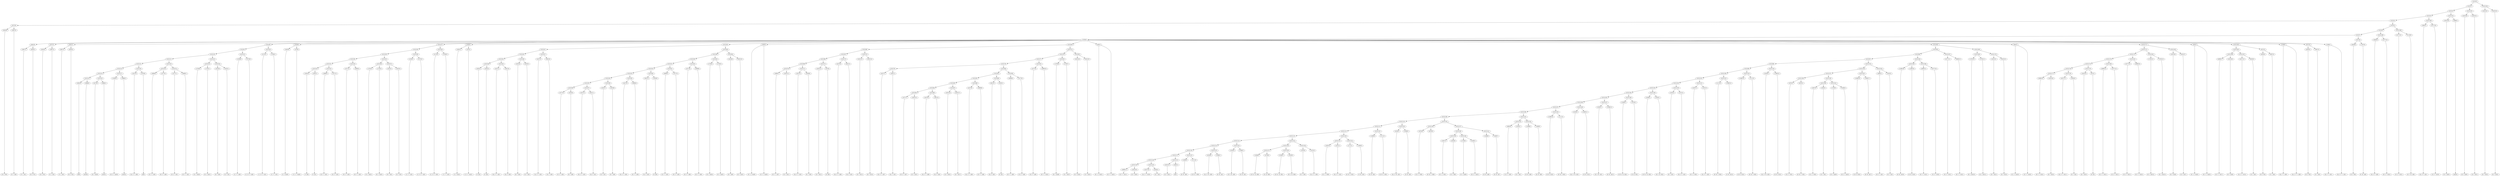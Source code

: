 digraph sample{
"L4626(0)"->"[D  E  F](0)"
"L3807(0)"->"[F  G  A](0)"
"L5073(0)"->"L4626(0)"
"L5073(0)"->"L3807(0)"
"L3807(1)"->"[F  G  A](1)"
"L4626(1)"->"[D  E  F](1)"
"L4642(0)"->"L3807(1)"
"L4642(0)"->"L4626(1)"
"L4626(2)"->"[D  E  F](2)"
"L3807(2)"->"[F  G  A](2)"
"L5073(1)"->"L4626(2)"
"L5073(1)"->"L3807(2)"
"L3807(3)"->"[F  G  A](3)"
"L4626(3)"->"[D  E  F](3)"
"L4642(1)"->"L3807(3)"
"L4642(1)"->"L4626(3)"
"L2863(0)"->"[D](0)"
"L3988(0)"->"[rest](0)"
"L5252(15)"->"L2863(0)"
"L5252(15)"->"L3988(0)"
"L4373(0)"->"[D  F  Ais](0)"
"L3988(1)"->"[rest](1)"
"L5252(16)"->"L4373(0)"
"L5252(16)"->"L3988(1)"
"L5252(14)"->"L5252(15)"
"L5252(14)"->"L5252(16)"
"L3280(0)"->"[D  E  G  Ais](0)"
"L3988(2)"->"[rest](2)"
"L5252(17)"->"L3280(0)"
"L5252(17)"->"L3988(2)"
"L5252(13)"->"L5252(14)"
"L5252(13)"->"L5252(17)"
"L4257(0)"->"[Cis  E  G  A](0)"
"L1979(0)"->"[A](0)"
"L5252(18)"->"L4257(0)"
"L5252(18)"->"L1979(0)"
"L5252(12)"->"L5252(13)"
"L5252(12)"->"L5252(18)"
"L4999(0)"->"[D  F  G  A](0)"
"L2577(0)"->"[D  E  F  A](0)"
"L5252(20)"->"L4999(0)"
"L5252(20)"->"L2577(0)"
"L2577(1)"->"[D  E  F  A](1)"
"L4999(1)"->"[D  F  G  A](1)"
"L5252(21)"->"L2577(1)"
"L5252(21)"->"L4999(1)"
"L5252(19)"->"L5252(20)"
"L5252(19)"->"L5252(21)"
"L5252(11)"->"L5252(12)"
"L5252(11)"->"L5252(19)"
"L1785(0)"->"[D  G  Ais](0)"
"L1785(1)"->"[D  G  Ais](1)"
"L5252(23)"->"L1785(0)"
"L5252(23)"->"L1785(1)"
"L3453(0)"->"[D  F  A](0)"
"L3453(1)"->"[D  F  A](1)"
"L5252(24)"->"L3453(0)"
"L5252(24)"->"L3453(1)"
"L5252(22)"->"L5252(23)"
"L5252(22)"->"L5252(24)"
"L5252(10)"->"L5252(11)"
"L5252(10)"->"L5252(22)"
"L1590(0)"->"[C  F  G  A](0)"
"L3176(0)"->"[C  D  E  F  A](0)"
"L5252(25)"->"L1590(0)"
"L5252(25)"->"L3176(0)"
"L5252(9)"->"L5252(10)"
"L5252(9)"->"L5252(25)"
"L3176(1)"->"[C  D  E  F  A](1)"
"L1590(1)"->"[C  F  G  A](1)"
"L5252(26)"->"L3176(1)"
"L5252(26)"->"L1590(1)"
"L5252(8)"->"L5252(9)"
"L5252(8)"->"L5252(26)"
"L3403(0)"->"[C  E  Ais](0)"
"L470(0)"->"[C  E  G  Ais](0)"
"L3439(0)"->"L3403(0)"
"L3439(0)"->"L470(0)"
"L2942(0)"->"[F  A](0)"
"L2942(1)"->"[F  A](1)"
"L5252(32)"->"L2942(0)"
"L5252(32)"->"L2942(1)"
"L4999(2)"->"[D  F  G  A](2)"
"L2577(2)"->"[D  E  F  A](2)"
"L5252(33)"->"L4999(2)"
"L5252(33)"->"L2577(2)"
"L5252(31)"->"L5252(32)"
"L5252(31)"->"L5252(33)"
"L2577(3)"->"[D  E  F  A](3)"
"L4999(3)"->"[D  F  G  A](3)"
"L5252(34)"->"L2577(3)"
"L5252(34)"->"L4999(3)"
"L5252(30)"->"L5252(31)"
"L5252(30)"->"L5252(34)"
"L1785(2)"->"[D  G  Ais](2)"
"L1785(3)"->"[D  G  Ais](3)"
"L5252(36)"->"L1785(2)"
"L5252(36)"->"L1785(3)"
"L3453(2)"->"[D  F  A](2)"
"L3453(3)"->"[D  F  A](3)"
"L5252(37)"->"L3453(2)"
"L5252(37)"->"L3453(3)"
"L5252(35)"->"L5252(36)"
"L5252(35)"->"L5252(37)"
"L5252(29)"->"L5252(30)"
"L5252(29)"->"L5252(35)"
"L1590(2)"->"[C  F  G  A](2)"
"L3176(2)"->"[C  D  E  F  A](2)"
"L5252(38)"->"L1590(2)"
"L5252(38)"->"L3176(2)"
"L5252(28)"->"L5252(29)"
"L5252(28)"->"L5252(38)"
"L3176(3)"->"[C  D  E  F  A](3)"
"L1590(3)"->"[C  F  G  A](3)"
"L5252(39)"->"L3176(3)"
"L5252(39)"->"L1590(3)"
"L5252(27)"->"L5252(28)"
"L5252(27)"->"L5252(39)"
"L3403(1)"->"[C  E  Ais](1)"
"L470(1)"->"[C  E  G  Ais](1)"
"L3439(1)"->"L3403(1)"
"L3439(1)"->"L470(1)"
"L2942(2)"->"[F  A](2)"
"L2942(3)"->"[F  A](3)"
"L5252(44)"->"L2942(2)"
"L5252(44)"->"L2942(3)"
"L4257(1)"->"[Cis  E  G  A](1)"
"L3821(0)"->"[Cis  E  A](0)"
"L5252(45)"->"L4257(1)"
"L5252(45)"->"L3821(0)"
"L5252(43)"->"L5252(44)"
"L5252(43)"->"L5252(45)"
"L3453(4)"->"[D  F  A](4)"
"L3453(5)"->"[D  F  A](5)"
"L5252(46)"->"L3453(4)"
"L5252(46)"->"L3453(5)"
"L5252(42)"->"L5252(43)"
"L5252(42)"->"L5252(46)"
"L4257(2)"->"[Cis  E  G  A](2)"
"L3941(0)"->"[Cis  G  A](0)"
"L5252(47)"->"L4257(2)"
"L5252(47)"->"L3941(0)"
"L5252(41)"->"L5252(42)"
"L5252(41)"->"L5252(47)"
"L2577(4)"->"[D  E  F  A](4)"
"L3453(6)"->"[D  F  A](6)"
"L5252(56)"->"L2577(4)"
"L5252(56)"->"L3453(6)"
"L4257(3)"->"[Cis  E  G  A](3)"
"L3821(1)"->"[Cis  E  A](1)"
"L5252(57)"->"L4257(3)"
"L5252(57)"->"L3821(1)"
"L5252(55)"->"L5252(56)"
"L5252(55)"->"L5252(57)"
"L3453(7)"->"[D  F  A](7)"
"L3453(8)"->"[D  F  A](8)"
"L5252(58)"->"L3453(7)"
"L5252(58)"->"L3453(8)"
"L5252(54)"->"L5252(55)"
"L5252(54)"->"L5252(58)"
"L4257(4)"->"[Cis  E  G  A](4)"
"L4999(4)"->"[D  F  G  A](4)"
"L5252(59)"->"L4257(4)"
"L5252(59)"->"L4999(4)"
"L5252(53)"->"L5252(54)"
"L5252(53)"->"L5252(59)"
"L3821(2)"->"[Cis  E  A](2)"
"L1829(0)"->"[E  A](0)"
"L5252(60)"->"L3821(2)"
"L5252(60)"->"L1829(0)"
"L5252(52)"->"L5252(53)"
"L5252(52)"->"L5252(60)"
"L4999(5)"->"[D  F  G  A](5)"
"L2577(5)"->"[D  E  F  A](5)"
"L5252(61)"->"L4999(5)"
"L5252(61)"->"L2577(5)"
"L5252(51)"->"L5252(52)"
"L5252(51)"->"L5252(61)"
"L2577(6)"->"[D  E  F  A](6)"
"L4999(6)"->"[D  F  G  A](6)"
"L5252(62)"->"L2577(6)"
"L5252(62)"->"L4999(6)"
"L5252(50)"->"L5252(51)"
"L5252(50)"->"L5252(62)"
"L1785(4)"->"[D  G  Ais](4)"
"L1785(5)"->"[D  G  Ais](5)"
"L5252(63)"->"L1785(4)"
"L5252(63)"->"L1785(5)"
"L5252(49)"->"L5252(50)"
"L5252(49)"->"L5252(63)"
"L3453(9)"->"[D  F  A](9)"
"L3453(10)"->"[D  F  A](10)"
"L5252(64)"->"L3453(9)"
"L5252(64)"->"L3453(10)"
"L5252(48)"->"L5252(49)"
"L5252(48)"->"L5252(64)"
"L5252(40)"->"L5252(41)"
"L5252(40)"->"L5252(48)"
"L483(0)"->"[E  G  A  Ais](0)"
"L483(0)"->"[E  F  G  Ais](0)"
"L4999(7)"->"[D  F  G  A](7)"
"L3453(11)"->"[D  F  A](11)"
"L5252(70)"->"L4999(7)"
"L5252(70)"->"L3453(11)"
"L4257(5)"->"[Cis  E  G  A](5)"
"L4028(0)"->"[E  G  A](0)"
"L5252(71)"->"L4257(5)"
"L5252(71)"->"L4028(0)"
"L5252(69)"->"L5252(70)"
"L5252(69)"->"L5252(71)"
"L3453(12)"->"[D  F  A](12)"
"L675(0)"->"[D  A](0)"
"L5252(72)"->"L3453(12)"
"L5252(72)"->"L675(0)"
"L5252(68)"->"L5252(69)"
"L5252(68)"->"L5252(72)"
"L4257(6)"->"[Cis  E  G  A](6)"
"L3821(3)"->"[Cis  E  A](3)"
"L5252(73)"->"L4257(6)"
"L5252(73)"->"L3821(3)"
"L5252(67)"->"L5252(68)"
"L5252(67)"->"L5252(73)"
"L3453(13)"->"[D  F  A](13)"
"L3453(14)"->"[D  F  A](14)"
"L5252(74)"->"L3453(13)"
"L5252(74)"->"L3453(14)"
"L5252(66)"->"L5252(67)"
"L5252(66)"->"L5252(74)"
"L4257(7)"->"[Cis  E  G  A](7)"
"L3941(1)"->"[Cis  G  A](1)"
"L5252(79)"->"L4257(7)"
"L5252(79)"->"L3941(1)"
"L2577(7)"->"[D  E  F  A](7)"
"L3453(15)"->"[D  F  A](15)"
"L5252(85)"->"L2577(7)"
"L5252(85)"->"L3453(15)"
"L4257(8)"->"[Cis  E  G  A](8)"
"L3821(4)"->"[Cis  E  A](4)"
"L5252(86)"->"L4257(8)"
"L5252(86)"->"L3821(4)"
"L5252(84)"->"L5252(85)"
"L5252(84)"->"L5252(86)"
"L3453(16)"->"[D  F  A](16)"
"L3453(17)"->"[D  F  A](17)"
"L5252(87)"->"L3453(16)"
"L5252(87)"->"L3453(17)"
"L5252(83)"->"L5252(84)"
"L5252(83)"->"L5252(87)"
"L4257(9)"->"[Cis  E  G  A](9)"
"L4999(8)"->"[D  F  G  A](8)"
"L5252(88)"->"L4257(9)"
"L5252(88)"->"L4999(8)"
"L5252(82)"->"L5252(83)"
"L5252(82)"->"L5252(88)"
"L3821(5)"->"[Cis  E  A](5)"
"L1829(1)"->"[E  A](1)"
"L5252(89)"->"L3821(5)"
"L5252(89)"->"L1829(1)"
"L5252(81)"->"L5252(82)"
"L5252(81)"->"L5252(89)"
"L4999(9)"->"[D  F  G  A](9)"
"L2577(8)"->"[D  E  F  A](8)"
"L5252(90)"->"L4999(9)"
"L5252(90)"->"L2577(8)"
"L5252(80)"->"L5252(81)"
"L5252(80)"->"L5252(90)"
"L5252(78)"->"L5252(79)"
"L5252(78)"->"L5252(80)"
"L2577(9)"->"[D  E  F  A](9)"
"L4999(10)"->"[D  F  G  A](10)"
"L5252(91)"->"L2577(9)"
"L5252(91)"->"L4999(10)"
"L5252(77)"->"L5252(78)"
"L5252(77)"->"L5252(91)"
"L1785(6)"->"[D  G  Ais](6)"
"L1785(7)"->"[D  G  Ais](7)"
"L5252(92)"->"L1785(6)"
"L5252(92)"->"L1785(7)"
"L5252(76)"->"L5252(77)"
"L5252(76)"->"L5252(92)"
"L3453(18)"->"[D  F  A](18)"
"L3453(19)"->"[D  F  A](19)"
"L5252(93)"->"L3453(18)"
"L5252(93)"->"L3453(19)"
"L5252(75)"->"L5252(76)"
"L5252(75)"->"L5252(93)"
"L5252(65)"->"L5252(66)"
"L5252(65)"->"L5252(75)"
"L483(1)"->"[E  G  A  Ais](1)"
"L483(1)"->"[E  F  G  Ais](1)"
"L4999(11)"->"[D  F  G  A](11)"
"L3453(20)"->"[D  F  A](20)"
"L5252(119)"->"L4999(11)"
"L5252(119)"->"L3453(20)"
"L4257(10)"->"[Cis  E  G  A](10)"
"L4028(1)"->"[E  G  A](1)"
"L5252(120)"->"L4257(10)"
"L5252(120)"->"L4028(1)"
"L5252(118)"->"L5252(119)"
"L5252(118)"->"L5252(120)"
"L3453(21)"->"[D  F  A](21)"
"L2863(1)"->"[D](1)"
"L5252(121)"->"L3453(21)"
"L5252(121)"->"L2863(1)"
"L5252(117)"->"L5252(118)"
"L5252(117)"->"L5252(121)"
"L1489(0)"->"[D  Fis  A](0)"
"L1111(0)"->"[D  Fis  A  B](0)"
"L5252(122)"->"L1489(0)"
"L5252(122)"->"L1111(0)"
"L5252(116)"->"L5252(117)"
"L5252(116)"->"L5252(122)"
"L4328(0)"->"[Cis  D  Fis  A](0)"
"L1489(1)"->"[D  Fis  A](1)"
"L5252(123)"->"L4328(0)"
"L5252(123)"->"L1489(1)"
"L5252(115)"->"L5252(116)"
"L5252(115)"->"L5252(123)"
"L3295(0)"->"[D  E  Fis  A](0)"
"L1489(2)"->"[D  Fis  A](2)"
"L5252(124)"->"L3295(0)"
"L5252(124)"->"L1489(2)"
"L5252(114)"->"L5252(115)"
"L5252(114)"->"L5252(124)"
"L2268(0)"->"[D  Fis  Gis  B](0)"
"L4739(0)"->"[D  Gis  B](0)"
"L5252(127)"->"L2268(0)"
"L5252(127)"->"L4739(0)"
"L2268(1)"->"[D  Fis  Gis  B](1)"
"L3429(0)"->"[D  E  Gis  B](0)"
"L5252(128)"->"L2268(1)"
"L5252(128)"->"L3429(0)"
"L5252(126)"->"L5252(127)"
"L5252(126)"->"L5252(128)"
"L1043(0)"->"[D  G  A](0)"
"L2251(0)"->"[Cis  D  G  A](0)"
"L5252(129)"->"L1043(0)"
"L5252(129)"->"L2251(0)"
"L5252(125)"->"L5252(126)"
"L5252(125)"->"L5252(129)"
"L5252(113)"->"L5252(114)"
"L5252(113)"->"L5252(125)"
"L2467(0)"->"[D  G  A  B](0)"
"L2251(1)"->"[Cis  D  G  A](1)"
"L5252(131)"->"L2467(0)"
"L5252(131)"->"L2251(1)"
"L1111(1)"->"[D  Fis  A  B](1)"
"L1489(3)"->"[D  Fis  A](3)"
"L5252(132)"->"L1111(1)"
"L5252(132)"->"L1489(3)"
"L5252(130)"->"L5252(131)"
"L5252(130)"->"L5252(132)"
"L5252(112)"->"L5252(113)"
"L5252(112)"->"L5252(130)"
"L1489(4)"->"[D  Fis  A](4)"
"L1111(2)"->"[D  Fis  A  B](2)"
"L5252(133)"->"L1489(4)"
"L5252(133)"->"L1111(2)"
"L5252(111)"->"L5252(112)"
"L5252(111)"->"L5252(133)"
"L4328(1)"->"[Cis  D  Fis  A](1)"
"L1489(5)"->"[D  Fis  A](5)"
"L5252(134)"->"L4328(1)"
"L5252(134)"->"L1489(5)"
"L5252(110)"->"L5252(111)"
"L5252(110)"->"L5252(134)"
"L3076(0)"->"[D  E  G  B](0)"
"L4679(0)"->"[D  Fis  G  B](0)"
"L5252(136)"->"L3076(0)"
"L5252(136)"->"L4679(0)"
"L2467(1)"->"[D  G  A  B](1)"
"L3056(0)"->"[D  G  B](0)"
"L5252(139)"->"L2467(1)"
"L5252(139)"->"L3056(0)"
"L1785(8)"->"[D  G  Ais](8)"
"L3280(1)"->"[D  E  G  Ais](1)"
"L5252(140)"->"L1785(8)"
"L5252(140)"->"L3280(1)"
"L5252(138)"->"L5252(139)"
"L5252(138)"->"L5252(140)"
"L1489(6)"->"[D  Fis  A](6)"
"L1489(7)"->"[D  Fis  A](7)"
"L5252(141)"->"L1489(6)"
"L5252(141)"->"L1489(7)"
"L5252(137)"->"L5252(138)"
"L5252(137)"->"L5252(141)"
"L5252(135)"->"L5252(136)"
"L5252(135)"->"L5252(137)"
"L5252(109)"->"L5252(110)"
"L5252(109)"->"L5252(135)"
"L4685(0)"->"[D  E  G  A](0)"
"L1043(1)"->"[D  G  A](1)"
"L5252(143)"->"L4685(0)"
"L5252(143)"->"L1043(1)"
"L1489(8)"->"[D  Fis  A](8)"
"L1489(9)"->"[D  Fis  A](9)"
"L5252(144)"->"L1489(8)"
"L5252(144)"->"L1489(9)"
"L5252(142)"->"L5252(143)"
"L5252(142)"->"L5252(144)"
"L5252(108)"->"L5252(109)"
"L5252(108)"->"L5252(142)"
"L1489(10)"->"[D  Fis  A](10)"
"L1111(3)"->"[D  Fis  A  B](3)"
"L5252(145)"->"L1489(10)"
"L5252(145)"->"L1111(3)"
"L5252(107)"->"L5252(108)"
"L5252(107)"->"L5252(145)"
"L4328(2)"->"[Cis  D  Fis  A](2)"
"L1489(11)"->"[D  Fis  A](11)"
"L5252(146)"->"L4328(2)"
"L5252(146)"->"L1489(11)"
"L5252(106)"->"L5252(107)"
"L5252(106)"->"L5252(146)"
"L3295(1)"->"[D  E  Fis  A](1)"
"L1489(12)"->"[D  Fis  A](12)"
"L5252(147)"->"L3295(1)"
"L5252(147)"->"L1489(12)"
"L5252(105)"->"L5252(106)"
"L5252(105)"->"L5252(147)"
"L2268(2)"->"[D  Fis  Gis  B](2)"
"L4739(1)"->"[D  Gis  B](1)"
"L5252(148)"->"L2268(2)"
"L5252(148)"->"L4739(1)"
"L5252(104)"->"L5252(105)"
"L5252(104)"->"L5252(148)"
"L2268(3)"->"[D  Fis  Gis  B](3)"
"L3429(1)"->"[D  E  Gis  B](1)"
"L5252(149)"->"L2268(3)"
"L5252(149)"->"L3429(1)"
"L5252(103)"->"L5252(104)"
"L5252(103)"->"L5252(149)"
"L1043(2)"->"[D  G  A](2)"
"L2251(2)"->"[Cis  D  G  A](2)"
"L5252(150)"->"L1043(2)"
"L5252(150)"->"L2251(2)"
"L5252(102)"->"L5252(103)"
"L5252(102)"->"L5252(150)"
"L2467(2)"->"[D  G  A  B](2)"
"L2251(3)"->"[Cis  D  G  A](3)"
"L5252(151)"->"L2467(2)"
"L5252(151)"->"L2251(3)"
"L5252(101)"->"L5252(102)"
"L5252(101)"->"L5252(151)"
"L1111(4)"->"[D  Fis  A  B](4)"
"L1489(13)"->"[D  Fis  A](13)"
"L5252(152)"->"L1111(4)"
"L5252(152)"->"L1489(13)"
"L5252(100)"->"L5252(101)"
"L5252(100)"->"L5252(152)"
"L1489(14)"->"[D  Fis  A](14)"
"L1111(5)"->"[D  Fis  A  B](5)"
"L5252(153)"->"L1489(14)"
"L5252(153)"->"L1111(5)"
"L5252(99)"->"L5252(100)"
"L5252(99)"->"L5252(153)"
"L4328(3)"->"[Cis  D  Fis  A](3)"
"L1489(15)"->"[D  Fis  A](15)"
"L5252(154)"->"L4328(3)"
"L5252(154)"->"L1489(15)"
"L5252(98)"->"L5252(99)"
"L5252(98)"->"L5252(154)"
"L3076(1)"->"[D  E  G  B](1)"
"L4679(1)"->"[D  Fis  G  B](1)"
"L5252(158)"->"L3076(1)"
"L5252(158)"->"L4679(1)"
"L2467(3)"->"[D  G  A  B](3)"
"L3056(1)"->"[D  G  B](1)"
"L5252(160)"->"L2467(3)"
"L5252(160)"->"L3056(1)"
"L1785(9)"->"[D  G  Ais](9)"
"L3280(2)"->"[D  E  G  Ais](2)"
"L5252(161)"->"L1785(9)"
"L5252(161)"->"L3280(2)"
"L5252(159)"->"L5252(160)"
"L5252(159)"->"L5252(161)"
"L5252(157)"->"L5252(158)"
"L5252(157)"->"L5252(159)"
"L1489(16)"->"[D  Fis  A](16)"
"L1489(17)"->"[D  Fis  A](17)"
"L5252(162)"->"L1489(16)"
"L5252(162)"->"L1489(17)"
"L5252(156)"->"L5252(157)"
"L5252(156)"->"L5252(162)"
"L4685(1)"->"[D  E  G  A](1)"
"L1043(3)"->"[D  G  A](3)"
"L5252(163)"->"L4685(1)"
"L5252(163)"->"L1043(3)"
"L5252(155)"->"L5252(156)"
"L5252(155)"->"L5252(163)"
"L5252(97)"->"L5252(98)"
"L5252(97)"->"L5252(155)"
"L1489(18)"->"[D  Fis  A](18)"
"L1489(19)"->"[D  Fis  A](19)"
"L5252(165)"->"L1489(18)"
"L5252(165)"->"L1489(19)"
"L4999(12)"->"[D  F  G  A](12)"
"L2577(10)"->"[D  E  F  A](10)"
"L5252(166)"->"L4999(12)"
"L5252(166)"->"L2577(10)"
"L5252(164)"->"L5252(165)"
"L5252(164)"->"L5252(166)"
"L5252(96)"->"L5252(97)"
"L5252(96)"->"L5252(164)"
"L2577(11)"->"[D  E  F  A](11)"
"L4999(13)"->"[D  F  G  A](13)"
"L5252(167)"->"L2577(11)"
"L5252(167)"->"L4999(13)"
"L5252(95)"->"L5252(96)"
"L5252(95)"->"L5252(167)"
"L1785(10)"->"[D  G  Ais](10)"
"L1785(11)"->"[D  G  Ais](11)"
"L5252(169)"->"L1785(10)"
"L5252(169)"->"L1785(11)"
"L3453(22)"->"[D  F  A](22)"
"L3453(23)"->"[D  F  A](23)"
"L5252(170)"->"L3453(22)"
"L5252(170)"->"L3453(23)"
"L5252(168)"->"L5252(169)"
"L5252(168)"->"L5252(170)"
"L5252(94)"->"L5252(95)"
"L5252(94)"->"L5252(168)"
"L483(2)"->"[E  G  A  Ais](2)"
"L483(2)"->"[E  F  G  Ais](2)"
"L4999(14)"->"[D  F  G  A](14)"
"L3453(24)"->"[D  F  A](24)"
"L5252(177)"->"L4999(14)"
"L5252(177)"->"L3453(24)"
"L4257(11)"->"[Cis  E  G  A](11)"
"L4028(2)"->"[E  G  A](2)"
"L5252(178)"->"L4257(11)"
"L5252(178)"->"L4028(2)"
"L5252(176)"->"L5252(177)"
"L5252(176)"->"L5252(178)"
"L3453(25)"->"[D  F  A](25)"
"L675(1)"->"[D  A](1)"
"L5252(179)"->"L3453(25)"
"L5252(179)"->"L675(1)"
"L5252(175)"->"L5252(176)"
"L5252(175)"->"L5252(179)"
"L4999(15)"->"[D  F  G  A](15)"
"L2577(12)"->"[D  E  F  A](12)"
"L5252(180)"->"L4999(15)"
"L5252(180)"->"L2577(12)"
"L5252(174)"->"L5252(175)"
"L5252(174)"->"L5252(180)"
"L2577(13)"->"[D  E  F  A](13)"
"L4999(16)"->"[D  F  G  A](16)"
"L5252(181)"->"L2577(13)"
"L5252(181)"->"L4999(16)"
"L5252(173)"->"L5252(174)"
"L5252(173)"->"L5252(181)"
"L1785(12)"->"[D  G  Ais](12)"
"L1785(13)"->"[D  G  Ais](13)"
"L5252(182)"->"L1785(12)"
"L5252(182)"->"L1785(13)"
"L5252(172)"->"L5252(173)"
"L5252(172)"->"L5252(182)"
"L3453(26)"->"[D  F  A](26)"
"L3453(27)"->"[D  F  A](27)"
"L5252(183)"->"L3453(26)"
"L5252(183)"->"L3453(27)"
"L5252(171)"->"L5252(172)"
"L5252(171)"->"L5252(183)"
"L483(3)"->"[E  G  A  Ais](3)"
"L483(3)"->"[E  F  G  Ais](3)"
"L4999(17)"->"[D  F  G  A](17)"
"L3453(28)"->"[D  F  A](28)"
"L5252(186)"->"L4999(17)"
"L5252(186)"->"L3453(28)"
"L4257(12)"->"[Cis  E  G  A](12)"
"L4028(3)"->"[E  G  A](3)"
"L5252(187)"->"L4257(12)"
"L5252(187)"->"L4028(3)"
"L5252(185)"->"L5252(186)"
"L5252(185)"->"L5252(187)"
"L4626(4)"->"[D  E  F](4)"
"L3807(4)"->"[F  G  A](4)"
"L5073(2)"->"L4626(4)"
"L5073(2)"->"L3807(4)"
"L5252(184)"->"L5252(185)"
"L5252(184)"->"L5073(2)"
"L2368(0)"->"[Cis  F  G  A](0)"
"L2368(0)"->"[Cis  E  F  G  A](0)"
"L4626(5)"->"[D  E  F](5)"
"L3807(5)"->"[F  G  A](5)"
"L5073(3)"->"L4626(5)"
"L5073(3)"->"L3807(5)"
"L2368(1)"->"[Cis  F  G  A](1)"
"L2368(1)"->"[Cis  E  F  G  A](1)"
"L5206(0)"->"L4642(0)"
"L5206(0)"->"L5073(1)"
"L5206(0)"->"L4642(1)"
"L5206(0)"->"L5252(8)"
"L5206(0)"->"L3439(0)"
"L5206(0)"->"L5252(27)"
"L5206(0)"->"L3439(1)"
"L5206(0)"->"L5252(40)"
"L5206(0)"->"L483(0)"
"L5206(0)"->"L5252(65)"
"L5206(0)"->"L483(1)"
"L5206(0)"->"L5252(94)"
"L5206(0)"->"L483(2)"
"L5206(0)"->"L5252(171)"
"L5206(0)"->"L483(3)"
"L5206(0)"->"L5252(184)"
"L5206(0)"->"L2368(0)"
"L5206(0)"->"L5073(3)"
"L5206(0)"->"L2368(1)"
"L4626(6)"->"[D  E  F](6)"
"L-1587(0)"->"[F  Gis  A](0)"
"L5073(4)"->"L4626(6)"
"L5073(4)"->"L-1587(0)"
"L5252(7)"->"L5206(0)"
"L5252(7)"->"L5073(4)"
"L3863(0)"->"[Cis  D  F  A](0)"
"L2577(14)"->"[D  E  F  A](14)"
"L5252(188)"->"L3863(0)"
"L5252(188)"->"L2577(14)"
"L5252(6)"->"L5252(7)"
"L5252(6)"->"L5252(188)"
"L2577(15)"->"[D  E  F  A](15)"
"L1134(0)"->"[D  F  Gis  A](0)"
"L5252(189)"->"L2577(15)"
"L5252(189)"->"L1134(0)"
"L5252(5)"->"L5252(6)"
"L5252(5)"->"L5252(189)"
"L5252(4)"->"L5073(0)"
"L5252(4)"->"L5252(5)"
"L3863(1)"->"[Cis  D  F  A](1)"
"L2577(16)"->"[D  E  F  A](16)"
"L5252(190)"->"L3863(1)"
"L5252(190)"->"L2577(16)"
"L5252(3)"->"L5252(4)"
"L5252(3)"->"L5252(190)"
"L3453(29)"->"[D  F  A](29)"
"L3988(3)"->"[rest](3)"
"L5252(191)"->"L3453(29)"
"L5252(191)"->"L3988(3)"
"L5252(2)"->"L5252(3)"
"L5252(2)"->"L5252(191)"
"L3453(30)"->"[D  F  A](30)"
"L3453(31)"->"[D  F  A](31)"
"L5252(192)"->"L3453(30)"
"L5252(192)"->"L3453(31)"
"L5252(1)"->"L5252(2)"
"L5252(1)"->"L5252(192)"
"L3453(32)"->"[D  F  A](32)"
"L3453(33)"->"[D  F  A](33)"
"L5252(193)"->"L3453(32)"
"L5252(193)"->"L3453(33)"
"L5252(0)"->"L5252(1)"
"L5252(0)"->"L5252(193)"
{rank = min; "L5252(0)"}
{rank = same; "L5252(1)"; "L5252(193)";}
{rank = same; "L5252(2)"; "L5252(192)"; "L3453(32)"; "L3453(33)";}
{rank = same; "L5252(3)"; "L5252(191)"; "L3453(30)"; "L3453(31)";}
{rank = same; "L5252(4)"; "L5252(190)"; "L3453(29)"; "L3988(3)";}
{rank = same; "L5073(0)"; "L5252(5)"; "L3863(1)"; "L2577(16)";}
{rank = same; "L4626(0)"; "L3807(0)"; "L5252(6)"; "L5252(189)";}
{rank = same; "L5252(7)"; "L5252(188)"; "L2577(15)"; "L1134(0)";}
{rank = same; "L5206(0)"; "L5073(4)"; "L3863(0)"; "L2577(14)";}
{rank = same; "L4642(0)"; "L5073(1)"; "L4642(1)"; "L5252(8)"; "L3439(0)"; "L5252(27)"; "L3439(1)"; "L5252(40)"; "L483(0)"; "L5252(65)"; "L483(1)"; "L5252(94)"; "L483(2)"; "L5252(171)"; "L483(3)"; "L5252(184)"; "L2368(0)"; "L5073(3)"; "L2368(1)"; "L4626(6)"; "L-1587(0)";}
{rank = same; "L3807(1)"; "L4626(1)"; "L4626(2)"; "L3807(2)"; "L3807(3)"; "L4626(3)"; "L5252(9)"; "L5252(26)"; "L3403(0)"; "L470(0)"; "L5252(28)"; "L5252(39)"; "L3403(1)"; "L470(1)"; "L5252(41)"; "L5252(48)"; "L5252(66)"; "L5252(75)"; "L5252(95)"; "L5252(168)"; "L5252(172)"; "L5252(183)"; "L5252(185)"; "L5073(2)"; "L4626(5)"; "L3807(5)";}
{rank = same; "L5252(10)"; "L5252(25)"; "L3176(1)"; "L1590(1)"; "L5252(29)"; "L5252(38)"; "L3176(3)"; "L1590(3)"; "L5252(42)"; "L5252(47)"; "L5252(49)"; "L5252(64)"; "L5252(67)"; "L5252(74)"; "L5252(76)"; "L5252(93)"; "L5252(96)"; "L5252(167)"; "L5252(169)"; "L5252(170)"; "L5252(173)"; "L5252(182)"; "L3453(26)"; "L3453(27)"; "L5252(186)"; "L5252(187)"; "L4626(4)"; "L3807(4)";}
{rank = same; "L5252(11)"; "L5252(22)"; "L1590(0)"; "L3176(0)"; "L5252(30)"; "L5252(35)"; "L1590(2)"; "L3176(2)"; "L5252(43)"; "L5252(46)"; "L4257(2)"; "L3941(0)"; "L5252(50)"; "L5252(63)"; "L3453(9)"; "L3453(10)"; "L5252(68)"; "L5252(73)"; "L3453(13)"; "L3453(14)"; "L5252(77)"; "L5252(92)"; "L3453(18)"; "L3453(19)"; "L5252(97)"; "L5252(164)"; "L2577(11)"; "L4999(13)"; "L1785(10)"; "L1785(11)"; "L3453(22)"; "L3453(23)"; "L5252(174)"; "L5252(181)"; "L1785(12)"; "L1785(13)"; "L4999(17)"; "L3453(28)"; "L4257(12)"; "L4028(3)";}
{rank = same; "L5252(12)"; "L5252(19)"; "L5252(23)"; "L5252(24)"; "L5252(31)"; "L5252(34)"; "L5252(36)"; "L5252(37)"; "L5252(44)"; "L5252(45)"; "L3453(4)"; "L3453(5)"; "L5252(51)"; "L5252(62)"; "L1785(4)"; "L1785(5)"; "L5252(69)"; "L5252(72)"; "L4257(6)"; "L3821(3)"; "L5252(78)"; "L5252(91)"; "L1785(6)"; "L1785(7)"; "L5252(98)"; "L5252(155)"; "L5252(165)"; "L5252(166)"; "L5252(175)"; "L5252(180)"; "L2577(13)"; "L4999(16)";}
{rank = same; "L5252(13)"; "L5252(18)"; "L5252(20)"; "L5252(21)"; "L1785(0)"; "L1785(1)"; "L3453(0)"; "L3453(1)"; "L5252(32)"; "L5252(33)"; "L2577(3)"; "L4999(3)"; "L1785(2)"; "L1785(3)"; "L3453(2)"; "L3453(3)"; "L2942(2)"; "L2942(3)"; "L4257(1)"; "L3821(0)"; "L5252(52)"; "L5252(61)"; "L2577(6)"; "L4999(6)"; "L5252(70)"; "L5252(71)"; "L3453(12)"; "L675(0)"; "L5252(79)"; "L5252(80)"; "L2577(9)"; "L4999(10)"; "L5252(99)"; "L5252(154)"; "L5252(156)"; "L5252(163)"; "L1489(18)"; "L1489(19)"; "L4999(12)"; "L2577(10)"; "L5252(176)"; "L5252(179)"; "L4999(15)"; "L2577(12)";}
{rank = same; "L5252(14)"; "L5252(17)"; "L4257(0)"; "L1979(0)"; "L4999(0)"; "L2577(0)"; "L2577(1)"; "L4999(1)"; "L2942(0)"; "L2942(1)"; "L4999(2)"; "L2577(2)"; "L5252(53)"; "L5252(60)"; "L4999(5)"; "L2577(5)"; "L4999(7)"; "L3453(11)"; "L4257(5)"; "L4028(0)"; "L4257(7)"; "L3941(1)"; "L5252(81)"; "L5252(90)"; "L5252(100)"; "L5252(153)"; "L4328(3)"; "L1489(15)"; "L5252(157)"; "L5252(162)"; "L4685(1)"; "L1043(3)"; "L5252(177)"; "L5252(178)"; "L3453(25)"; "L675(1)";}
{rank = same; "L5252(15)"; "L5252(16)"; "L3280(0)"; "L3988(2)"; "L5252(54)"; "L5252(59)"; "L3821(2)"; "L1829(0)"; "L5252(82)"; "L5252(89)"; "L4999(9)"; "L2577(8)"; "L5252(101)"; "L5252(152)"; "L1489(14)"; "L1111(5)"; "L5252(158)"; "L5252(159)"; "L1489(16)"; "L1489(17)"; "L4999(14)"; "L3453(24)"; "L4257(11)"; "L4028(2)";}
{rank = same; "L2863(0)"; "L3988(0)"; "L4373(0)"; "L3988(1)"; "L5252(55)"; "L5252(58)"; "L4257(4)"; "L4999(4)"; "L5252(83)"; "L5252(88)"; "L3821(5)"; "L1829(1)"; "L5252(102)"; "L5252(151)"; "L1111(4)"; "L1489(13)"; "L3076(1)"; "L4679(1)"; "L5252(160)"; "L5252(161)";}
{rank = same; "L5252(56)"; "L5252(57)"; "L3453(7)"; "L3453(8)"; "L5252(84)"; "L5252(87)"; "L4257(9)"; "L4999(8)"; "L5252(103)"; "L5252(150)"; "L2467(2)"; "L2251(3)"; "L2467(3)"; "L3056(1)"; "L1785(9)"; "L3280(2)";}
{rank = same; "L2577(4)"; "L3453(6)"; "L4257(3)"; "L3821(1)"; "L5252(85)"; "L5252(86)"; "L3453(16)"; "L3453(17)"; "L5252(104)"; "L5252(149)"; "L1043(2)"; "L2251(2)";}
{rank = same; "L2577(7)"; "L3453(15)"; "L4257(8)"; "L3821(4)"; "L5252(105)"; "L5252(148)"; "L2268(3)"; "L3429(1)";}
{rank = same; "L5252(106)"; "L5252(147)"; "L2268(2)"; "L4739(1)";}
{rank = same; "L5252(107)"; "L5252(146)"; "L3295(1)"; "L1489(12)";}
{rank = same; "L5252(108)"; "L5252(145)"; "L4328(2)"; "L1489(11)";}
{rank = same; "L5252(109)"; "L5252(142)"; "L1489(10)"; "L1111(3)";}
{rank = same; "L5252(110)"; "L5252(135)"; "L5252(143)"; "L5252(144)";}
{rank = same; "L5252(111)"; "L5252(134)"; "L5252(136)"; "L5252(137)"; "L4685(0)"; "L1043(1)"; "L1489(8)"; "L1489(9)";}
{rank = same; "L5252(112)"; "L5252(133)"; "L4328(1)"; "L1489(5)"; "L3076(0)"; "L4679(0)"; "L5252(138)"; "L5252(141)";}
{rank = same; "L5252(113)"; "L5252(130)"; "L1489(4)"; "L1111(2)"; "L5252(139)"; "L5252(140)"; "L1489(6)"; "L1489(7)";}
{rank = same; "L5252(114)"; "L5252(125)"; "L5252(131)"; "L5252(132)"; "L2467(1)"; "L3056(0)"; "L1785(8)"; "L3280(1)";}
{rank = same; "L5252(115)"; "L5252(124)"; "L5252(126)"; "L5252(129)"; "L2467(0)"; "L2251(1)"; "L1111(1)"; "L1489(3)";}
{rank = same; "L5252(116)"; "L5252(123)"; "L3295(0)"; "L1489(2)"; "L5252(127)"; "L5252(128)"; "L1043(0)"; "L2251(0)";}
{rank = same; "L5252(117)"; "L5252(122)"; "L4328(0)"; "L1489(1)"; "L2268(0)"; "L4739(0)"; "L2268(1)"; "L3429(0)";}
{rank = same; "L5252(118)"; "L5252(121)"; "L1489(0)"; "L1111(0)";}
{rank = same; "L5252(119)"; "L5252(120)"; "L3453(21)"; "L2863(1)";}
{rank = same; "L4999(11)"; "L3453(20)"; "L4257(10)"; "L4028(1)";}
{rank = max; "[A](0)"; "[C  D  E  F  A](0)"; "[C  D  E  F  A](1)"; "[C  D  E  F  A](2)"; "[C  D  E  F  A](3)"; "[C  E  Ais](0)"; "[C  E  Ais](1)"; "[C  E  G  Ais](0)"; "[C  E  G  Ais](1)"; "[C  F  G  A](0)"; "[C  F  G  A](1)"; "[C  F  G  A](2)"; "[C  F  G  A](3)"; "[Cis  D  F  A](0)"; "[Cis  D  F  A](1)"; "[Cis  D  Fis  A](0)"; "[Cis  D  Fis  A](1)"; "[Cis  D  Fis  A](2)"; "[Cis  D  Fis  A](3)"; "[Cis  D  G  A](0)"; "[Cis  D  G  A](1)"; "[Cis  D  G  A](2)"; "[Cis  D  G  A](3)"; "[Cis  E  A](0)"; "[Cis  E  A](1)"; "[Cis  E  A](2)"; "[Cis  E  A](3)"; "[Cis  E  A](4)"; "[Cis  E  A](5)"; "[Cis  E  F  G  A](0)"; "[Cis  E  F  G  A](1)"; "[Cis  E  G  A](0)"; "[Cis  E  G  A](1)"; "[Cis  E  G  A](10)"; "[Cis  E  G  A](11)"; "[Cis  E  G  A](12)"; "[Cis  E  G  A](2)"; "[Cis  E  G  A](3)"; "[Cis  E  G  A](4)"; "[Cis  E  G  A](5)"; "[Cis  E  G  A](6)"; "[Cis  E  G  A](7)"; "[Cis  E  G  A](8)"; "[Cis  E  G  A](9)"; "[Cis  F  G  A](0)"; "[Cis  F  G  A](1)"; "[Cis  G  A](0)"; "[Cis  G  A](1)"; "[D  A](0)"; "[D  A](1)"; "[D  E  F  A](0)"; "[D  E  F  A](1)"; "[D  E  F  A](10)"; "[D  E  F  A](11)"; "[D  E  F  A](12)"; "[D  E  F  A](13)"; "[D  E  F  A](14)"; "[D  E  F  A](15)"; "[D  E  F  A](16)"; "[D  E  F  A](2)"; "[D  E  F  A](3)"; "[D  E  F  A](4)"; "[D  E  F  A](5)"; "[D  E  F  A](6)"; "[D  E  F  A](7)"; "[D  E  F  A](8)"; "[D  E  F  A](9)"; "[D  E  F](0)"; "[D  E  F](1)"; "[D  E  F](2)"; "[D  E  F](3)"; "[D  E  F](4)"; "[D  E  F](5)"; "[D  E  F](6)"; "[D  E  Fis  A](0)"; "[D  E  Fis  A](1)"; "[D  E  G  A](0)"; "[D  E  G  A](1)"; "[D  E  G  Ais](0)"; "[D  E  G  Ais](1)"; "[D  E  G  Ais](2)"; "[D  E  G  B](0)"; "[D  E  G  B](1)"; "[D  E  Gis  B](0)"; "[D  E  Gis  B](1)"; "[D  F  A](0)"; "[D  F  A](1)"; "[D  F  A](10)"; "[D  F  A](11)"; "[D  F  A](12)"; "[D  F  A](13)"; "[D  F  A](14)"; "[D  F  A](15)"; "[D  F  A](16)"; "[D  F  A](17)"; "[D  F  A](18)"; "[D  F  A](19)"; "[D  F  A](2)"; "[D  F  A](20)"; "[D  F  A](21)"; "[D  F  A](22)"; "[D  F  A](23)"; "[D  F  A](24)"; "[D  F  A](25)"; "[D  F  A](26)"; "[D  F  A](27)"; "[D  F  A](28)"; "[D  F  A](29)"; "[D  F  A](3)"; "[D  F  A](30)"; "[D  F  A](31)"; "[D  F  A](32)"; "[D  F  A](33)"; "[D  F  A](4)"; "[D  F  A](5)"; "[D  F  A](6)"; "[D  F  A](7)"; "[D  F  A](8)"; "[D  F  A](9)"; "[D  F  Ais](0)"; "[D  F  G  A](0)"; "[D  F  G  A](1)"; "[D  F  G  A](10)"; "[D  F  G  A](11)"; "[D  F  G  A](12)"; "[D  F  G  A](13)"; "[D  F  G  A](14)"; "[D  F  G  A](15)"; "[D  F  G  A](16)"; "[D  F  G  A](17)"; "[D  F  G  A](2)"; "[D  F  G  A](3)"; "[D  F  G  A](4)"; "[D  F  G  A](5)"; "[D  F  G  A](6)"; "[D  F  G  A](7)"; "[D  F  G  A](8)"; "[D  F  G  A](9)"; "[D  F  Gis  A](0)"; "[D  Fis  A  B](0)"; "[D  Fis  A  B](1)"; "[D  Fis  A  B](2)"; "[D  Fis  A  B](3)"; "[D  Fis  A  B](4)"; "[D  Fis  A  B](5)"; "[D  Fis  A](0)"; "[D  Fis  A](1)"; "[D  Fis  A](10)"; "[D  Fis  A](11)"; "[D  Fis  A](12)"; "[D  Fis  A](13)"; "[D  Fis  A](14)"; "[D  Fis  A](15)"; "[D  Fis  A](16)"; "[D  Fis  A](17)"; "[D  Fis  A](18)"; "[D  Fis  A](19)"; "[D  Fis  A](2)"; "[D  Fis  A](3)"; "[D  Fis  A](4)"; "[D  Fis  A](5)"; "[D  Fis  A](6)"; "[D  Fis  A](7)"; "[D  Fis  A](8)"; "[D  Fis  A](9)"; "[D  Fis  G  B](0)"; "[D  Fis  G  B](1)"; "[D  Fis  Gis  B](0)"; "[D  Fis  Gis  B](1)"; "[D  Fis  Gis  B](2)"; "[D  Fis  Gis  B](3)"; "[D  G  A  B](0)"; "[D  G  A  B](1)"; "[D  G  A  B](2)"; "[D  G  A  B](3)"; "[D  G  A](0)"; "[D  G  A](1)"; "[D  G  A](2)"; "[D  G  A](3)"; "[D  G  Ais](0)"; "[D  G  Ais](1)"; "[D  G  Ais](10)"; "[D  G  Ais](11)"; "[D  G  Ais](12)"; "[D  G  Ais](13)"; "[D  G  Ais](2)"; "[D  G  Ais](3)"; "[D  G  Ais](4)"; "[D  G  Ais](5)"; "[D  G  Ais](6)"; "[D  G  Ais](7)"; "[D  G  Ais](8)"; "[D  G  Ais](9)"; "[D  G  B](0)"; "[D  G  B](1)"; "[D  Gis  B](0)"; "[D  Gis  B](1)"; "[D](0)"; "[D](1)"; "[E  A](0)"; "[E  A](1)"; "[E  F  G  Ais](0)"; "[E  F  G  Ais](1)"; "[E  F  G  Ais](2)"; "[E  F  G  Ais](3)"; "[E  G  A  Ais](0)"; "[E  G  A  Ais](1)"; "[E  G  A  Ais](2)"; "[E  G  A  Ais](3)"; "[E  G  A](0)"; "[E  G  A](1)"; "[E  G  A](2)"; "[E  G  A](3)"; "[F  A](0)"; "[F  A](1)"; "[F  A](2)"; "[F  A](3)"; "[F  G  A](0)"; "[F  G  A](1)"; "[F  G  A](2)"; "[F  G  A](3)"; "[F  G  A](4)"; "[F  G  A](5)"; "[F  Gis  A](0)"; "[rest](0)"; "[rest](1)"; "[rest](2)"; "[rest](3)";}
}